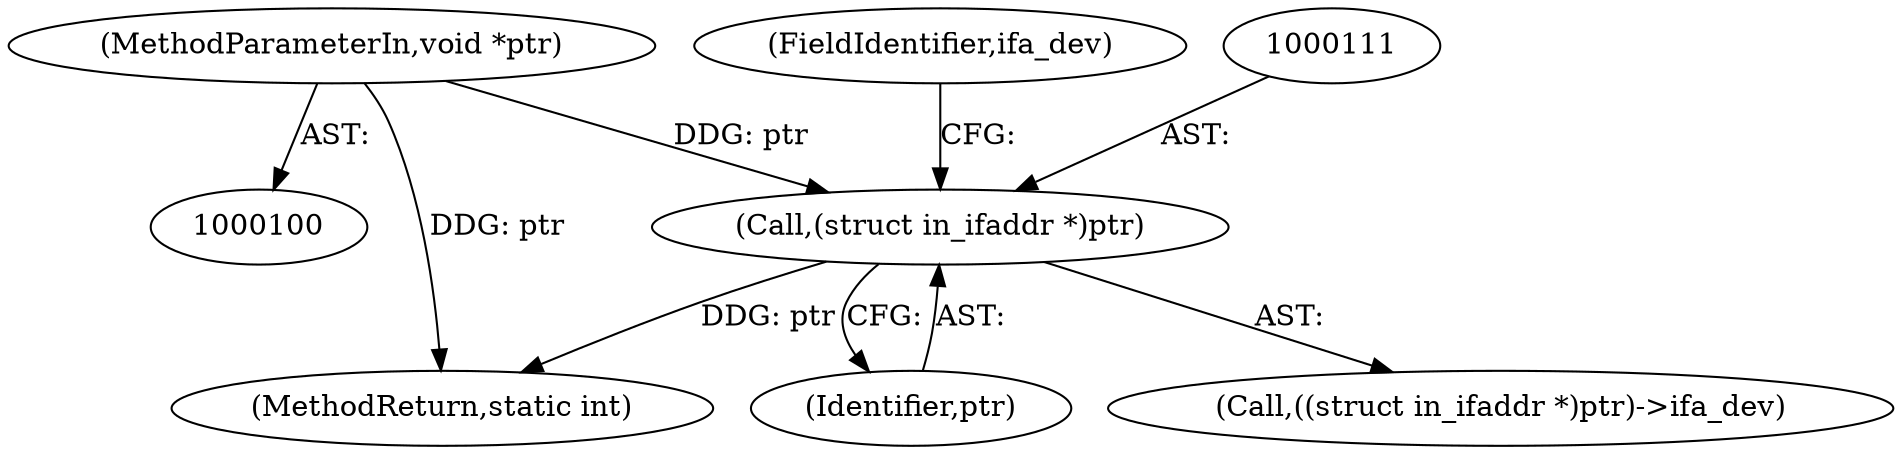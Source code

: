 digraph "0_linux_fbd40ea0180a2d328c5adc61414dc8bab9335ce2_1@pointer" {
"1000110" [label="(Call,(struct in_ifaddr *)ptr)"];
"1000103" [label="(MethodParameterIn,void *ptr)"];
"1000109" [label="(Call,((struct in_ifaddr *)ptr)->ifa_dev)"];
"1000126" [label="(MethodReturn,static int)"];
"1000112" [label="(Identifier,ptr)"];
"1000110" [label="(Call,(struct in_ifaddr *)ptr)"];
"1000113" [label="(FieldIdentifier,ifa_dev)"];
"1000103" [label="(MethodParameterIn,void *ptr)"];
"1000110" -> "1000109"  [label="AST: "];
"1000110" -> "1000112"  [label="CFG: "];
"1000111" -> "1000110"  [label="AST: "];
"1000112" -> "1000110"  [label="AST: "];
"1000113" -> "1000110"  [label="CFG: "];
"1000110" -> "1000126"  [label="DDG: ptr"];
"1000103" -> "1000110"  [label="DDG: ptr"];
"1000103" -> "1000100"  [label="AST: "];
"1000103" -> "1000126"  [label="DDG: ptr"];
}
